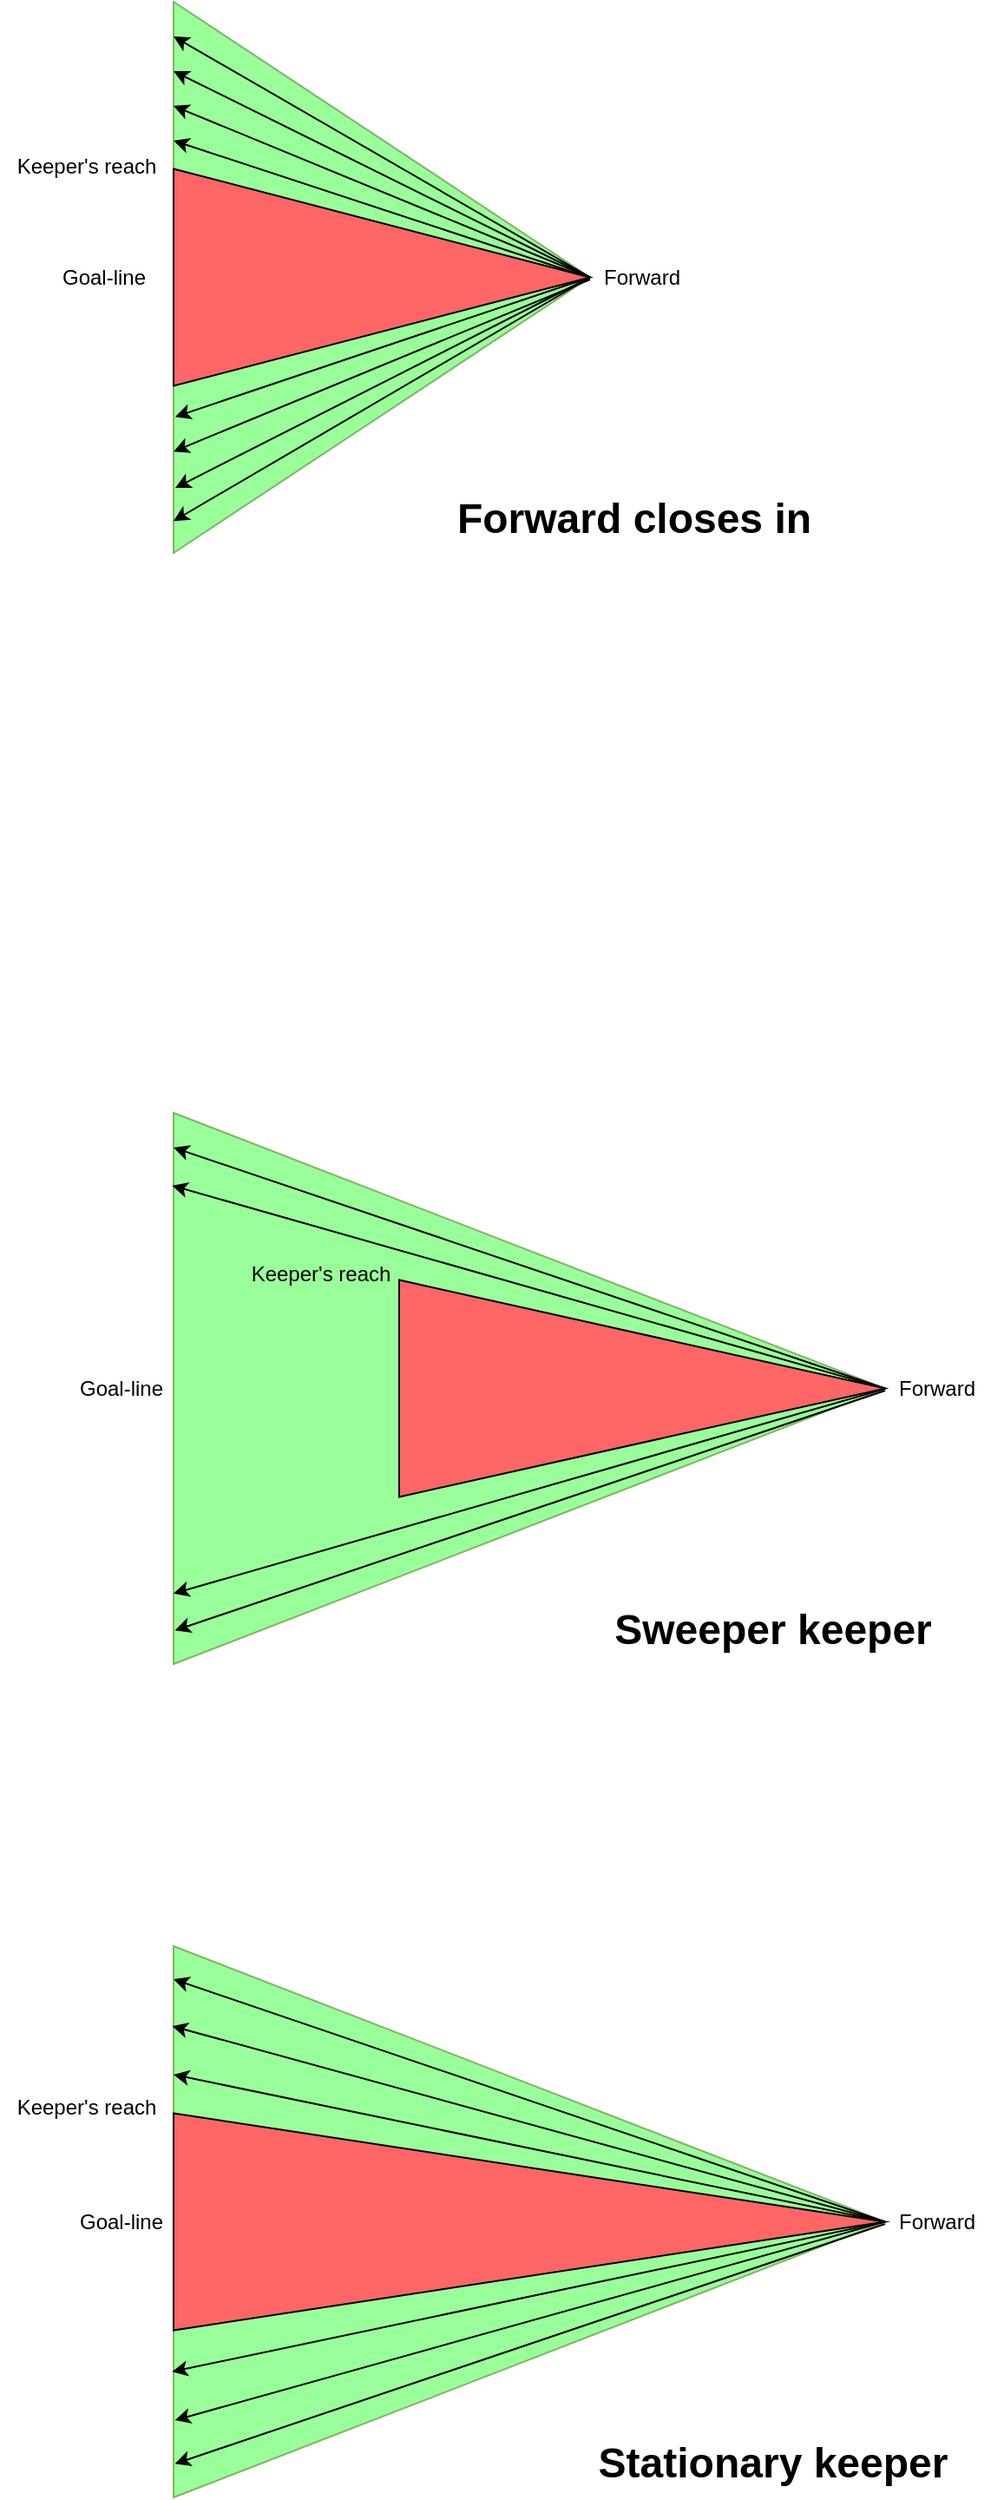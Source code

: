 <mxfile version="18.0.1" type="device"><diagram id="pZ6GchjozRRQNEspOoHV" name="Page-1"><mxGraphModel dx="811" dy="1674" grid="1" gridSize="10" guides="1" tooltips="1" connect="1" arrows="1" fold="1" page="1" pageScale="1" pageWidth="827" pageHeight="1169" math="0" shadow="0"><root><mxCell id="0"/><mxCell id="1" parent="0"/><mxCell id="VeO8jGEWREt1xTblt2dk-11" value="" style="verticalLabelPosition=bottom;verticalAlign=top;html=1;shape=mxgraph.basic.acute_triangle;dx=0.5;fillColor=#99FF99;direction=south;strokeColor=#82b366;" parent="1" vertex="1"><mxGeometry x="200" y="720" width="410" height="317.5" as="geometry"/></mxCell><mxCell id="VeO8jGEWREt1xTblt2dk-10" value="" style="verticalLabelPosition=bottom;verticalAlign=top;html=1;shape=mxgraph.basic.acute_triangle;dx=0.5;direction=south;fillColor=#FF6666;" parent="1" vertex="1"><mxGeometry x="200" y="816.25" width="410" height="125" as="geometry"/></mxCell><mxCell id="VeO8jGEWREt1xTblt2dk-14" value="" style="verticalLabelPosition=bottom;verticalAlign=top;html=1;shape=mxgraph.basic.acute_triangle;dx=0.5;fillColor=#99FF99;direction=south;strokeColor=#82b366;" parent="1" vertex="1"><mxGeometry x="200" y="240" width="410" height="317.5" as="geometry"/></mxCell><mxCell id="VeO8jGEWREt1xTblt2dk-15" value="" style="verticalLabelPosition=bottom;verticalAlign=top;html=1;shape=mxgraph.basic.acute_triangle;dx=0.5;direction=south;fillColor=#FF6666;" parent="1" vertex="1"><mxGeometry x="330" y="336.25" width="280" height="125" as="geometry"/></mxCell><mxCell id="VeO8jGEWREt1xTblt2dk-18" value="" style="verticalLabelPosition=bottom;verticalAlign=top;html=1;shape=mxgraph.basic.acute_triangle;dx=0.5;fillColor=#99FF99;direction=south;strokeColor=#82b366;" parent="1" vertex="1"><mxGeometry x="200" y="-400" width="240" height="317.5" as="geometry"/></mxCell><mxCell id="VeO8jGEWREt1xTblt2dk-19" value="" style="verticalLabelPosition=bottom;verticalAlign=top;html=1;shape=mxgraph.basic.acute_triangle;dx=0.5;direction=south;fillColor=#FF6666;" parent="1" vertex="1"><mxGeometry x="200" y="-303.75" width="240" height="125" as="geometry"/></mxCell><mxCell id="VeO8jGEWREt1xTblt2dk-22" value="Forward" style="text;html=1;strokeColor=none;fillColor=none;align=center;verticalAlign=middle;whiteSpace=wrap;rounded=0;" parent="1" vertex="1"><mxGeometry x="610" y="383.75" width="60" height="30" as="geometry"/></mxCell><mxCell id="VeO8jGEWREt1xTblt2dk-25" value="Goal-line" style="text;html=1;strokeColor=none;fillColor=none;align=center;verticalAlign=middle;whiteSpace=wrap;rounded=0;" parent="1" vertex="1"><mxGeometry x="140" y="383.75" width="60" height="30" as="geometry"/></mxCell><mxCell id="VeO8jGEWREt1xTblt2dk-26" value="Goal-line" style="text;html=1;strokeColor=none;fillColor=none;align=center;verticalAlign=middle;whiteSpace=wrap;rounded=0;" parent="1" vertex="1"><mxGeometry x="140" y="863.75" width="60" height="30" as="geometry"/></mxCell><mxCell id="VeO8jGEWREt1xTblt2dk-27" value="Goal-line" style="text;html=1;strokeColor=none;fillColor=none;align=center;verticalAlign=middle;whiteSpace=wrap;rounded=0;" parent="1" vertex="1"><mxGeometry x="130" y="-256.25" width="60" height="30" as="geometry"/></mxCell><mxCell id="VeO8jGEWREt1xTblt2dk-28" value="Keeper's reach" style="text;html=1;strokeColor=none;fillColor=none;align=center;verticalAlign=middle;whiteSpace=wrap;rounded=0;" parent="1" vertex="1"><mxGeometry x="100" y="-320" width="100" height="30" as="geometry"/></mxCell><mxCell id="VeO8jGEWREt1xTblt2dk-30" value="Keeper's reach" style="text;html=1;strokeColor=none;fillColor=none;align=center;verticalAlign=middle;whiteSpace=wrap;rounded=0;" parent="1" vertex="1"><mxGeometry x="240" y="320" width="90" height="26.25" as="geometry"/></mxCell><mxCell id="VeO8jGEWREt1xTblt2dk-32" value="Keeper's reach" style="text;html=1;strokeColor=none;fillColor=none;align=center;verticalAlign=middle;whiteSpace=wrap;rounded=0;" parent="1" vertex="1"><mxGeometry x="100" y="797.5" width="100" height="30" as="geometry"/></mxCell><mxCell id="VeO8jGEWREt1xTblt2dk-33" value="Forward" style="text;html=1;strokeColor=none;fillColor=none;align=center;verticalAlign=middle;whiteSpace=wrap;rounded=0;" parent="1" vertex="1"><mxGeometry x="610" y="863.75" width="60" height="30" as="geometry"/></mxCell><mxCell id="VeO8jGEWREt1xTblt2dk-34" value="Forward" style="text;html=1;strokeColor=none;fillColor=none;align=center;verticalAlign=middle;whiteSpace=wrap;rounded=0;" parent="1" vertex="1"><mxGeometry x="440" y="-256.25" width="60" height="30" as="geometry"/></mxCell><mxCell id="VeO8jGEWREt1xTblt2dk-36" value="" style="endArrow=classic;html=1;rounded=0;strokeWidth=1;exitX=0;exitY=0.5;exitDx=0;exitDy=0;" parent="1" source="VeO8jGEWREt1xTblt2dk-34" edge="1"><mxGeometry width="50" height="50" relative="1" as="geometry"><mxPoint x="630" y="-260" as="sourcePoint"/><mxPoint x="200" y="-380" as="targetPoint"/></mxGeometry></mxCell><mxCell id="VeO8jGEWREt1xTblt2dk-37" value="" style="endArrow=classic;html=1;rounded=0;strokeWidth=1;exitX=0;exitY=0.5;exitDx=0;exitDy=0;" parent="1" source="VeO8jGEWREt1xTblt2dk-34" edge="1"><mxGeometry width="50" height="50" relative="1" as="geometry"><mxPoint x="450" y="-231.25" as="sourcePoint"/><mxPoint x="200" y="-360" as="targetPoint"/></mxGeometry></mxCell><mxCell id="VeO8jGEWREt1xTblt2dk-38" value="" style="endArrow=classic;html=1;rounded=0;strokeWidth=1;exitX=0;exitY=0;exitDx=62.5;exitDy=0;exitPerimeter=0;" parent="1" source="VeO8jGEWREt1xTblt2dk-19" edge="1"><mxGeometry width="50" height="50" relative="1" as="geometry"><mxPoint x="440" y="-215.88" as="sourcePoint"/><mxPoint x="200" y="-340" as="targetPoint"/></mxGeometry></mxCell><mxCell id="VeO8jGEWREt1xTblt2dk-39" value="" style="endArrow=classic;html=1;rounded=0;strokeWidth=1;entryX=1;entryY=0;entryDx=0;entryDy=0;" parent="1" target="VeO8jGEWREt1xTblt2dk-28" edge="1"><mxGeometry width="50" height="50" relative="1" as="geometry"><mxPoint x="440" y="-241" as="sourcePoint"/><mxPoint x="209.04" y="-336.977" as="targetPoint"/></mxGeometry></mxCell><mxCell id="VeO8jGEWREt1xTblt2dk-40" value="" style="endArrow=classic;html=1;rounded=0;strokeWidth=1;entryX=0.816;entryY=1;entryDx=0;entryDy=0;entryPerimeter=0;" parent="1" target="VeO8jGEWREt1xTblt2dk-18" edge="1"><mxGeometry width="50" height="50" relative="1" as="geometry"><mxPoint x="440" y="-240" as="sourcePoint"/><mxPoint x="210" y="-310" as="targetPoint"/></mxGeometry></mxCell><mxCell id="VeO8jGEWREt1xTblt2dk-41" value="" style="endArrow=classic;html=1;rounded=0;strokeWidth=1;entryX=0.882;entryY=0.996;entryDx=0;entryDy=0;entryPerimeter=0;exitX=0;exitY=0.5;exitDx=0;exitDy=0;" parent="1" source="VeO8jGEWREt1xTblt2dk-34" target="VeO8jGEWREt1xTblt2dk-18" edge="1"><mxGeometry width="50" height="50" relative="1" as="geometry"><mxPoint x="460" y="-221" as="sourcePoint"/><mxPoint x="220" y="-300" as="targetPoint"/></mxGeometry></mxCell><mxCell id="VeO8jGEWREt1xTblt2dk-42" value="" style="endArrow=classic;html=1;rounded=0;strokeWidth=1;entryX=0.753;entryY=0.996;entryDx=0;entryDy=0;entryPerimeter=0;exitX=0;exitY=0.5;exitDx=0;exitDy=0;" parent="1" source="VeO8jGEWREt1xTblt2dk-34" target="VeO8jGEWREt1xTblt2dk-18" edge="1"><mxGeometry width="50" height="50" relative="1" as="geometry"><mxPoint x="470" y="-211" as="sourcePoint"/><mxPoint x="230" y="-290" as="targetPoint"/></mxGeometry></mxCell><mxCell id="VeO8jGEWREt1xTblt2dk-43" value="" style="endArrow=classic;html=1;rounded=0;strokeWidth=1;entryX=0.942;entryY=1;entryDx=0;entryDy=0;entryPerimeter=0;exitX=0;exitY=0.5;exitDx=0;exitDy=0;" parent="1" source="VeO8jGEWREt1xTblt2dk-34" target="VeO8jGEWREt1xTblt2dk-18" edge="1"><mxGeometry width="50" height="50" relative="1" as="geometry"><mxPoint x="480" y="-201" as="sourcePoint"/><mxPoint x="250" y="-40" as="targetPoint"/></mxGeometry></mxCell><mxCell id="VeO8jGEWREt1xTblt2dk-46" value="" style="endArrow=classic;html=1;rounded=0;strokeWidth=1;exitX=0;exitY=0.5;exitDx=0;exitDy=0;" parent="1" source="VeO8jGEWREt1xTblt2dk-22" edge="1"><mxGeometry width="50" height="50" relative="1" as="geometry"><mxPoint x="440" y="140" as="sourcePoint"/><mxPoint x="200" y="260" as="targetPoint"/></mxGeometry></mxCell><mxCell id="VeO8jGEWREt1xTblt2dk-47" value="" style="endArrow=classic;html=1;rounded=0;strokeWidth=1;exitX=0;exitY=0.5;exitDx=0;exitDy=0;entryX=0.132;entryY=1.002;entryDx=0;entryDy=0;entryPerimeter=0;" parent="1" source="VeO8jGEWREt1xTblt2dk-22" target="VeO8jGEWREt1xTblt2dk-14" edge="1"><mxGeometry width="50" height="50" relative="1" as="geometry"><mxPoint x="460" y="50" as="sourcePoint"/><mxPoint x="200" y="290" as="targetPoint"/></mxGeometry></mxCell><mxCell id="VeO8jGEWREt1xTblt2dk-48" value="" style="endArrow=classic;html=1;rounded=0;strokeWidth=1;entryX=0.872;entryY=1;entryDx=0;entryDy=0;entryPerimeter=0;" parent="1" target="VeO8jGEWREt1xTblt2dk-14" edge="1"><mxGeometry width="50" height="50" relative="1" as="geometry"><mxPoint x="610" y="399" as="sourcePoint"/><mxPoint x="209.18" y="291.91" as="targetPoint"/></mxGeometry></mxCell><mxCell id="VeO8jGEWREt1xTblt2dk-49" value="" style="endArrow=classic;html=1;rounded=0;strokeWidth=1;entryX=0.939;entryY=0.998;entryDx=0;entryDy=0;entryPerimeter=0;" parent="1" target="VeO8jGEWREt1xTblt2dk-14" edge="1"><mxGeometry width="50" height="50" relative="1" as="geometry"><mxPoint x="610" y="400" as="sourcePoint"/><mxPoint x="219.18" y="301.91" as="targetPoint"/></mxGeometry></mxCell><mxCell id="VeO8jGEWREt1xTblt2dk-50" value="" style="endArrow=classic;html=1;rounded=0;strokeWidth=1;entryX=0.772;entryY=1.002;entryDx=0;entryDy=0;entryPerimeter=0;exitX=0;exitY=0.5;exitDx=0;exitDy=0;" parent="1" source="VeO8jGEWREt1xTblt2dk-33" target="VeO8jGEWREt1xTblt2dk-11" edge="1"><mxGeometry width="50" height="50" relative="1" as="geometry"><mxPoint x="620" y="410" as="sourcePoint"/><mxPoint x="210.82" y="548.132" as="targetPoint"/></mxGeometry></mxCell><mxCell id="VeO8jGEWREt1xTblt2dk-51" value="" style="endArrow=classic;html=1;rounded=0;strokeWidth=1;entryX=0.86;entryY=0.998;entryDx=0;entryDy=0;entryPerimeter=0;exitX=0;exitY=0.5;exitDx=0;exitDy=0;" parent="1" source="VeO8jGEWREt1xTblt2dk-33" target="VeO8jGEWREt1xTblt2dk-11" edge="1"><mxGeometry width="50" height="50" relative="1" as="geometry"><mxPoint x="630" y="420" as="sourcePoint"/><mxPoint x="220.82" y="558.132" as="targetPoint"/></mxGeometry></mxCell><mxCell id="VeO8jGEWREt1xTblt2dk-52" value="" style="endArrow=classic;html=1;rounded=0;strokeWidth=1;entryX=0.939;entryY=0.998;entryDx=0;entryDy=0;entryPerimeter=0;" parent="1" target="VeO8jGEWREt1xTblt2dk-11" edge="1"><mxGeometry width="50" height="50" relative="1" as="geometry"><mxPoint x="610" y="880" as="sourcePoint"/><mxPoint x="230.82" y="568.132" as="targetPoint"/></mxGeometry></mxCell><mxCell id="VeO8jGEWREt1xTblt2dk-53" value="" style="endArrow=classic;html=1;rounded=0;strokeWidth=1;entryX=0.233;entryY=1;entryDx=0;entryDy=0;entryPerimeter=0;exitX=0;exitY=0.5;exitDx=0;exitDy=0;" parent="1" source="VeO8jGEWREt1xTblt2dk-33" target="VeO8jGEWREt1xTblt2dk-11" edge="1"><mxGeometry width="50" height="50" relative="1" as="geometry"><mxPoint x="650" y="440" as="sourcePoint"/><mxPoint x="240.82" y="578.132" as="targetPoint"/></mxGeometry></mxCell><mxCell id="VeO8jGEWREt1xTblt2dk-54" value="" style="endArrow=classic;html=1;rounded=0;strokeWidth=1;entryX=0.145;entryY=1.002;entryDx=0;entryDy=0;entryPerimeter=0;exitX=0;exitY=0.5;exitDx=0;exitDy=0;" parent="1" source="VeO8jGEWREt1xTblt2dk-33" target="VeO8jGEWREt1xTblt2dk-11" edge="1"><mxGeometry width="50" height="50" relative="1" as="geometry"><mxPoint x="660" y="450" as="sourcePoint"/><mxPoint x="250.82" y="588.132" as="targetPoint"/></mxGeometry></mxCell><mxCell id="VeO8jGEWREt1xTblt2dk-55" value="" style="endArrow=classic;html=1;rounded=0;strokeWidth=1;entryX=0.06;entryY=1;entryDx=0;entryDy=0;entryPerimeter=0;exitX=0;exitY=0.5;exitDx=0;exitDy=0;" parent="1" source="VeO8jGEWREt1xTblt2dk-33" target="VeO8jGEWREt1xTblt2dk-11" edge="1"><mxGeometry width="50" height="50" relative="1" as="geometry"><mxPoint x="670" y="460" as="sourcePoint"/><mxPoint x="260.82" y="598.132" as="targetPoint"/></mxGeometry></mxCell><mxCell id="VeO8jGEWREt1xTblt2dk-56" value="Forward closes in" style="text;strokeColor=none;fillColor=none;html=1;fontSize=24;fontStyle=1;verticalAlign=middle;align=center;" parent="1" vertex="1"><mxGeometry x="360" y="-122.5" width="210" height="40" as="geometry"/></mxCell><mxCell id="VeO8jGEWREt1xTblt2dk-57" value="Sweeper keeper" style="text;strokeColor=none;fillColor=none;html=1;fontSize=24;fontStyle=1;verticalAlign=middle;align=center;" parent="1" vertex="1"><mxGeometry x="440" y="517.5" width="210" height="40" as="geometry"/></mxCell><mxCell id="VeO8jGEWREt1xTblt2dk-58" value="Stationary keeper" style="text;strokeColor=none;fillColor=none;html=1;fontSize=24;fontStyle=1;verticalAlign=middle;align=center;" parent="1" vertex="1"><mxGeometry x="440" y="997.5" width="210" height="40" as="geometry"/></mxCell></root></mxGraphModel></diagram></mxfile>